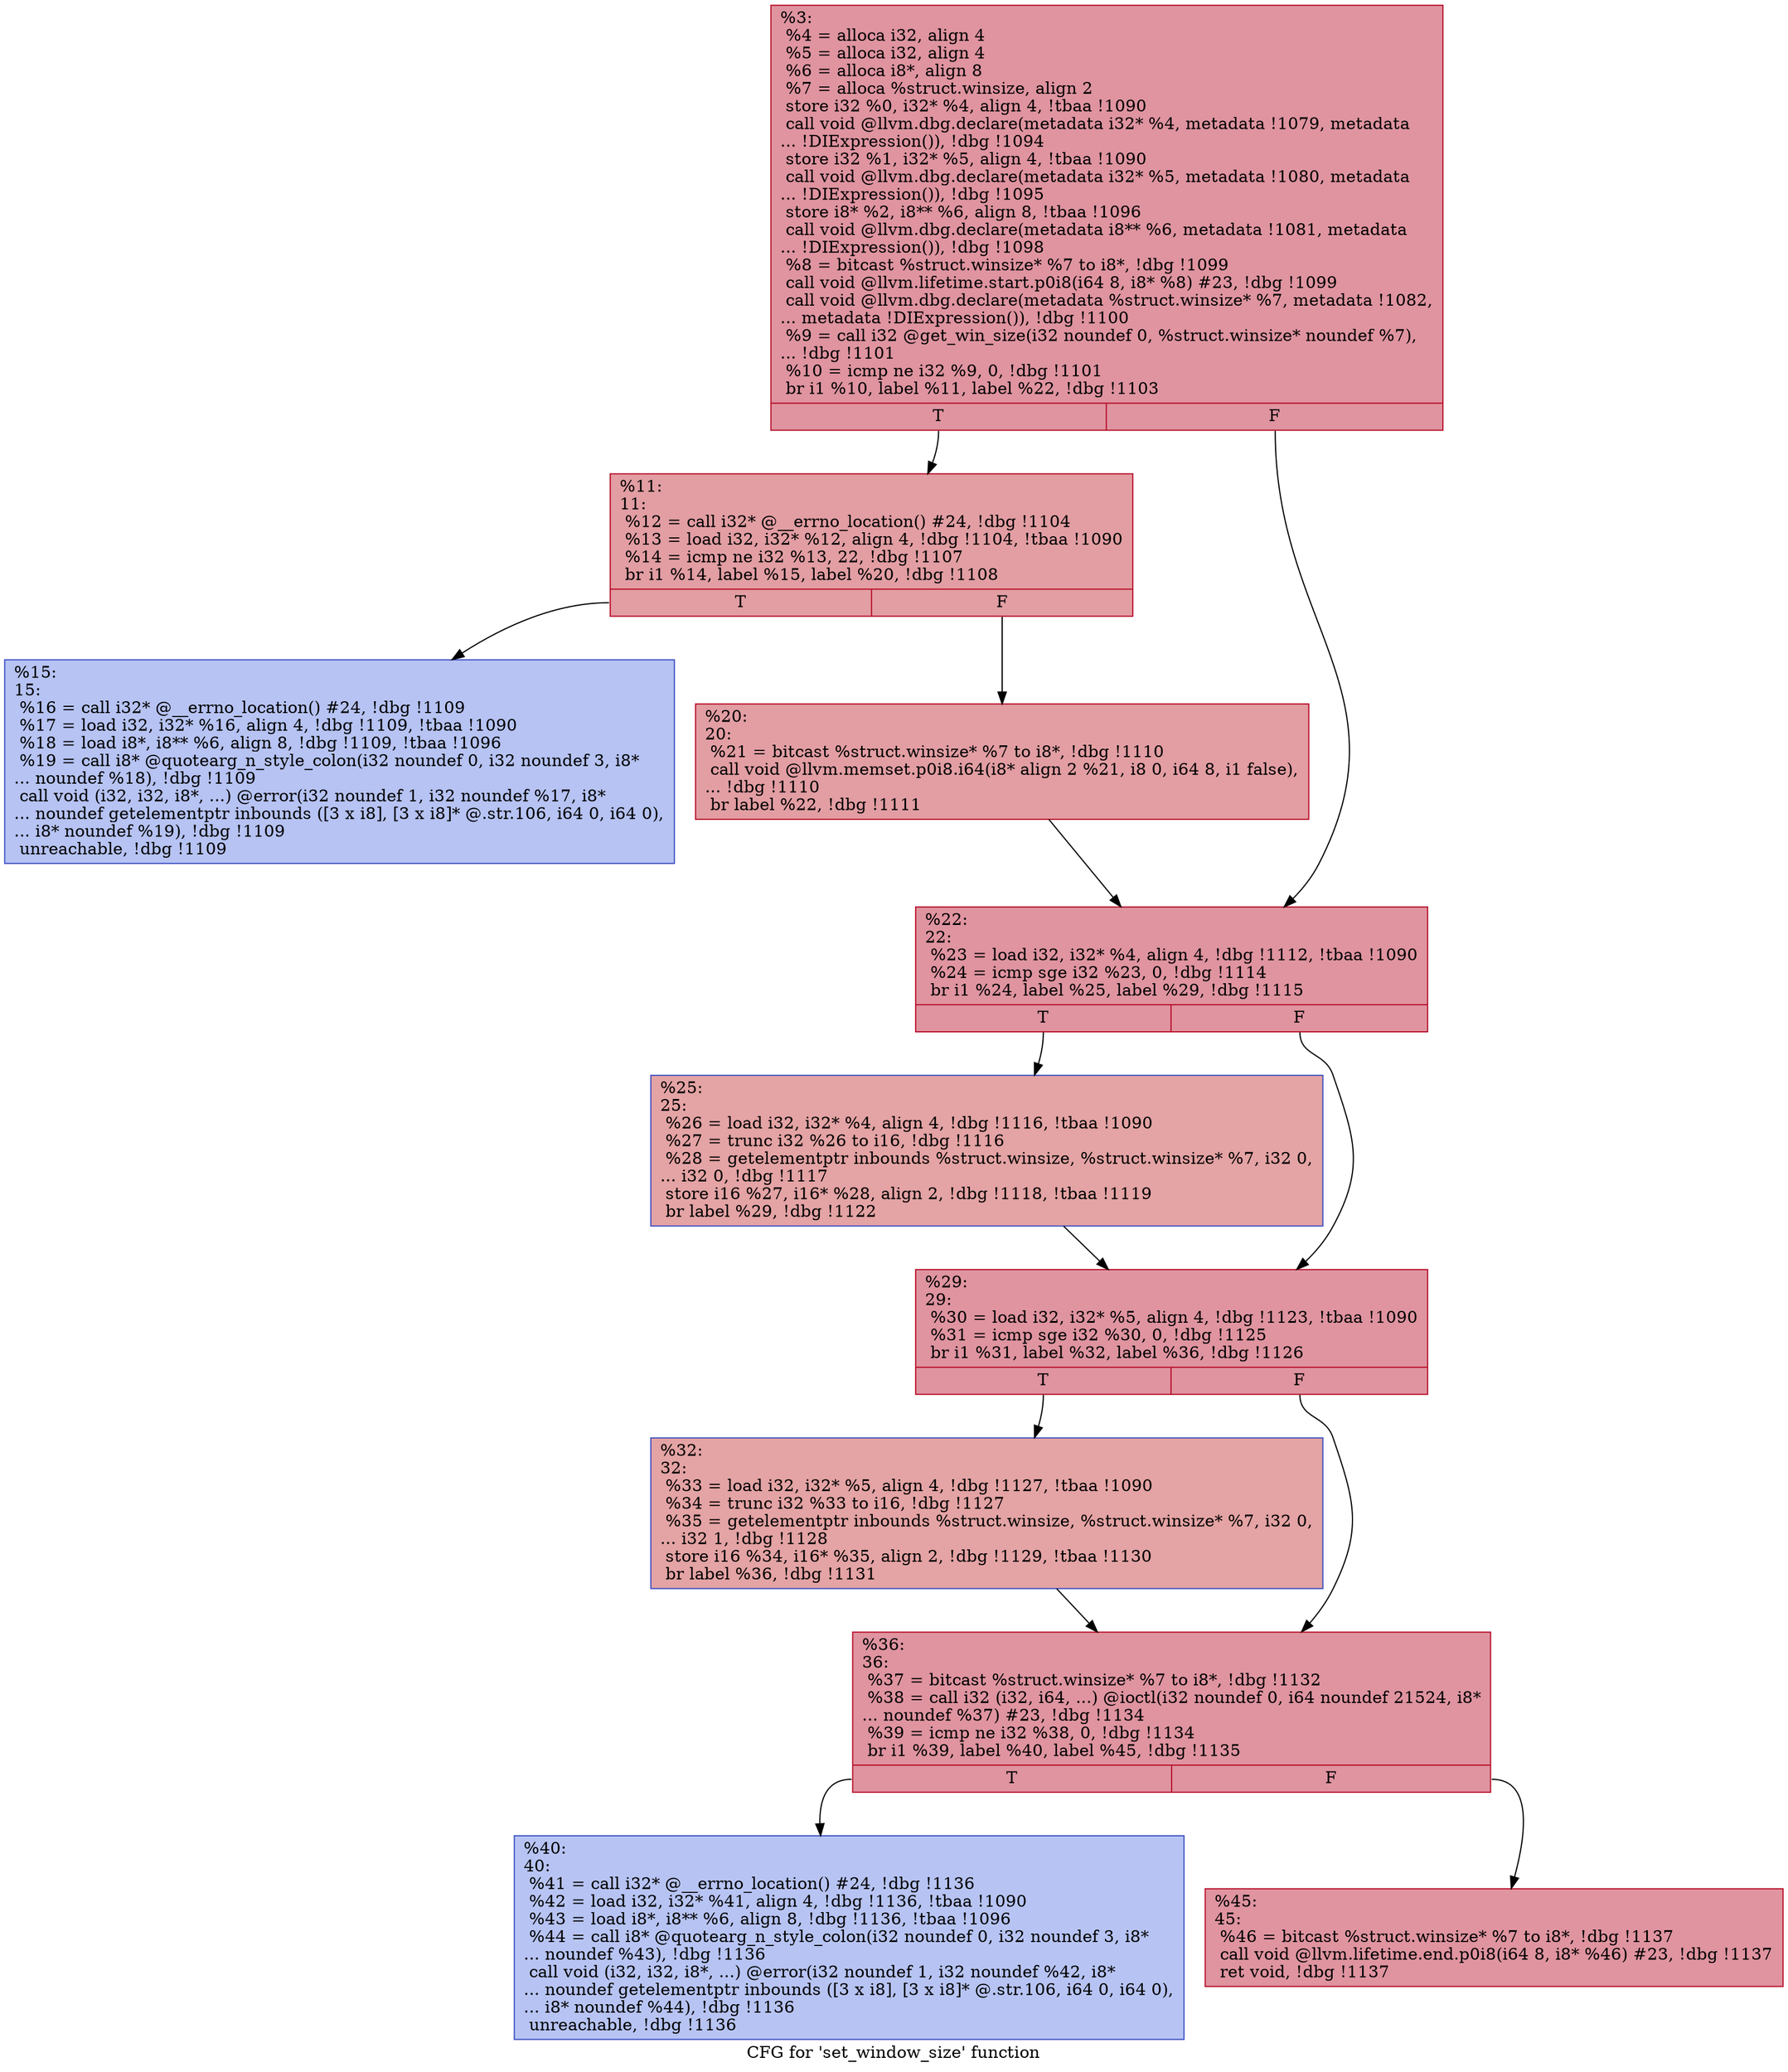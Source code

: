 digraph "CFG for 'set_window_size' function" {
	label="CFG for 'set_window_size' function";

	Node0x16e8170 [shape=record,color="#b70d28ff", style=filled, fillcolor="#b70d2870",label="{%3:\l  %4 = alloca i32, align 4\l  %5 = alloca i32, align 4\l  %6 = alloca i8*, align 8\l  %7 = alloca %struct.winsize, align 2\l  store i32 %0, i32* %4, align 4, !tbaa !1090\l  call void @llvm.dbg.declare(metadata i32* %4, metadata !1079, metadata\l... !DIExpression()), !dbg !1094\l  store i32 %1, i32* %5, align 4, !tbaa !1090\l  call void @llvm.dbg.declare(metadata i32* %5, metadata !1080, metadata\l... !DIExpression()), !dbg !1095\l  store i8* %2, i8** %6, align 8, !tbaa !1096\l  call void @llvm.dbg.declare(metadata i8** %6, metadata !1081, metadata\l... !DIExpression()), !dbg !1098\l  %8 = bitcast %struct.winsize* %7 to i8*, !dbg !1099\l  call void @llvm.lifetime.start.p0i8(i64 8, i8* %8) #23, !dbg !1099\l  call void @llvm.dbg.declare(metadata %struct.winsize* %7, metadata !1082,\l... metadata !DIExpression()), !dbg !1100\l  %9 = call i32 @get_win_size(i32 noundef 0, %struct.winsize* noundef %7),\l... !dbg !1101\l  %10 = icmp ne i32 %9, 0, !dbg !1101\l  br i1 %10, label %11, label %22, !dbg !1103\l|{<s0>T|<s1>F}}"];
	Node0x16e8170:s0 -> Node0x16e8ce0;
	Node0x16e8170:s1 -> Node0x16e8dd0;
	Node0x16e8ce0 [shape=record,color="#b70d28ff", style=filled, fillcolor="#be242e70",label="{%11:\l11:                                               \l  %12 = call i32* @__errno_location() #24, !dbg !1104\l  %13 = load i32, i32* %12, align 4, !dbg !1104, !tbaa !1090\l  %14 = icmp ne i32 %13, 22, !dbg !1107\l  br i1 %14, label %15, label %20, !dbg !1108\l|{<s0>T|<s1>F}}"];
	Node0x16e8ce0:s0 -> Node0x16e8d30;
	Node0x16e8ce0:s1 -> Node0x16e8d80;
	Node0x16e8d30 [shape=record,color="#3d50c3ff", style=filled, fillcolor="#5977e370",label="{%15:\l15:                                               \l  %16 = call i32* @__errno_location() #24, !dbg !1109\l  %17 = load i32, i32* %16, align 4, !dbg !1109, !tbaa !1090\l  %18 = load i8*, i8** %6, align 8, !dbg !1109, !tbaa !1096\l  %19 = call i8* @quotearg_n_style_colon(i32 noundef 0, i32 noundef 3, i8*\l... noundef %18), !dbg !1109\l  call void (i32, i32, i8*, ...) @error(i32 noundef 1, i32 noundef %17, i8*\l... noundef getelementptr inbounds ([3 x i8], [3 x i8]* @.str.106, i64 0, i64 0),\l... i8* noundef %19), !dbg !1109\l  unreachable, !dbg !1109\l}"];
	Node0x16e8d80 [shape=record,color="#b70d28ff", style=filled, fillcolor="#be242e70",label="{%20:\l20:                                               \l  %21 = bitcast %struct.winsize* %7 to i8*, !dbg !1110\l  call void @llvm.memset.p0i8.i64(i8* align 2 %21, i8 0, i64 8, i1 false),\l... !dbg !1110\l  br label %22, !dbg !1111\l}"];
	Node0x16e8d80 -> Node0x16e8dd0;
	Node0x16e8dd0 [shape=record,color="#b70d28ff", style=filled, fillcolor="#b70d2870",label="{%22:\l22:                                               \l  %23 = load i32, i32* %4, align 4, !dbg !1112, !tbaa !1090\l  %24 = icmp sge i32 %23, 0, !dbg !1114\l  br i1 %24, label %25, label %29, !dbg !1115\l|{<s0>T|<s1>F}}"];
	Node0x16e8dd0:s0 -> Node0x16e8e20;
	Node0x16e8dd0:s1 -> Node0x16e8e70;
	Node0x16e8e20 [shape=record,color="#3d50c3ff", style=filled, fillcolor="#c32e3170",label="{%25:\l25:                                               \l  %26 = load i32, i32* %4, align 4, !dbg !1116, !tbaa !1090\l  %27 = trunc i32 %26 to i16, !dbg !1116\l  %28 = getelementptr inbounds %struct.winsize, %struct.winsize* %7, i32 0,\l... i32 0, !dbg !1117\l  store i16 %27, i16* %28, align 2, !dbg !1118, !tbaa !1119\l  br label %29, !dbg !1122\l}"];
	Node0x16e8e20 -> Node0x16e8e70;
	Node0x16e8e70 [shape=record,color="#b70d28ff", style=filled, fillcolor="#b70d2870",label="{%29:\l29:                                               \l  %30 = load i32, i32* %5, align 4, !dbg !1123, !tbaa !1090\l  %31 = icmp sge i32 %30, 0, !dbg !1125\l  br i1 %31, label %32, label %36, !dbg !1126\l|{<s0>T|<s1>F}}"];
	Node0x16e8e70:s0 -> Node0x16e8ec0;
	Node0x16e8e70:s1 -> Node0x16e8f10;
	Node0x16e8ec0 [shape=record,color="#3d50c3ff", style=filled, fillcolor="#c32e3170",label="{%32:\l32:                                               \l  %33 = load i32, i32* %5, align 4, !dbg !1127, !tbaa !1090\l  %34 = trunc i32 %33 to i16, !dbg !1127\l  %35 = getelementptr inbounds %struct.winsize, %struct.winsize* %7, i32 0,\l... i32 1, !dbg !1128\l  store i16 %34, i16* %35, align 2, !dbg !1129, !tbaa !1130\l  br label %36, !dbg !1131\l}"];
	Node0x16e8ec0 -> Node0x16e8f10;
	Node0x16e8f10 [shape=record,color="#b70d28ff", style=filled, fillcolor="#b70d2870",label="{%36:\l36:                                               \l  %37 = bitcast %struct.winsize* %7 to i8*, !dbg !1132\l  %38 = call i32 (i32, i64, ...) @ioctl(i32 noundef 0, i64 noundef 21524, i8*\l... noundef %37) #23, !dbg !1134\l  %39 = icmp ne i32 %38, 0, !dbg !1134\l  br i1 %39, label %40, label %45, !dbg !1135\l|{<s0>T|<s1>F}}"];
	Node0x16e8f10:s0 -> Node0x16e8f60;
	Node0x16e8f10:s1 -> Node0x16e8fb0;
	Node0x16e8f60 [shape=record,color="#3d50c3ff", style=filled, fillcolor="#5b7ae570",label="{%40:\l40:                                               \l  %41 = call i32* @__errno_location() #24, !dbg !1136\l  %42 = load i32, i32* %41, align 4, !dbg !1136, !tbaa !1090\l  %43 = load i8*, i8** %6, align 8, !dbg !1136, !tbaa !1096\l  %44 = call i8* @quotearg_n_style_colon(i32 noundef 0, i32 noundef 3, i8*\l... noundef %43), !dbg !1136\l  call void (i32, i32, i8*, ...) @error(i32 noundef 1, i32 noundef %42, i8*\l... noundef getelementptr inbounds ([3 x i8], [3 x i8]* @.str.106, i64 0, i64 0),\l... i8* noundef %44), !dbg !1136\l  unreachable, !dbg !1136\l}"];
	Node0x16e8fb0 [shape=record,color="#b70d28ff", style=filled, fillcolor="#b70d2870",label="{%45:\l45:                                               \l  %46 = bitcast %struct.winsize* %7 to i8*, !dbg !1137\l  call void @llvm.lifetime.end.p0i8(i64 8, i8* %46) #23, !dbg !1137\l  ret void, !dbg !1137\l}"];
}
